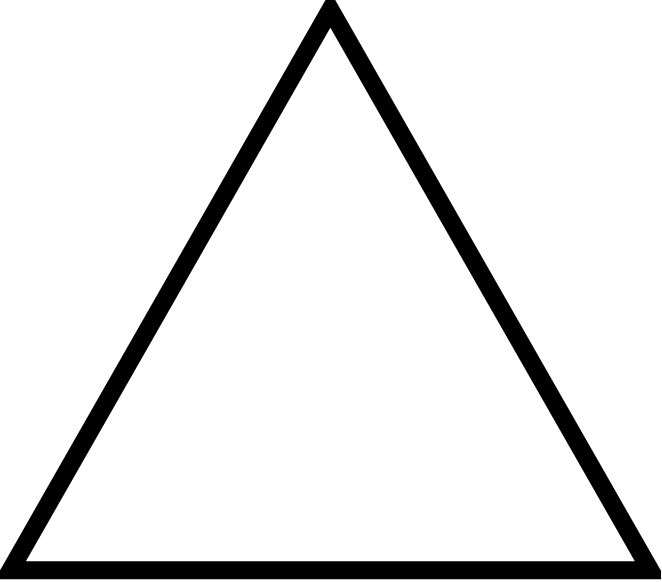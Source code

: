 <mxfile version="13.9.9" type="device"><diagram id="5DgZCqRNmdM3ZnpUiP8W" name="Page-1"><mxGraphModel dx="279" dy="750" grid="1" gridSize="10" guides="1" tooltips="1" connect="1" arrows="1" fold="1" page="1" pageScale="1" pageWidth="827" pageHeight="1169" math="0" shadow="0"><root><mxCell id="0"/><mxCell id="1" parent="0"/><mxCell id="mvZsQl01AH7oZgSG8FLA-1" value="" style="triangle;whiteSpace=wrap;html=1;rotation=-90;strokeWidth=9;fillColor=none;" vertex="1" parent="1"><mxGeometry x="1540" y="140" width="280.36" height="320" as="geometry"/></mxCell></root></mxGraphModel></diagram></mxfile>